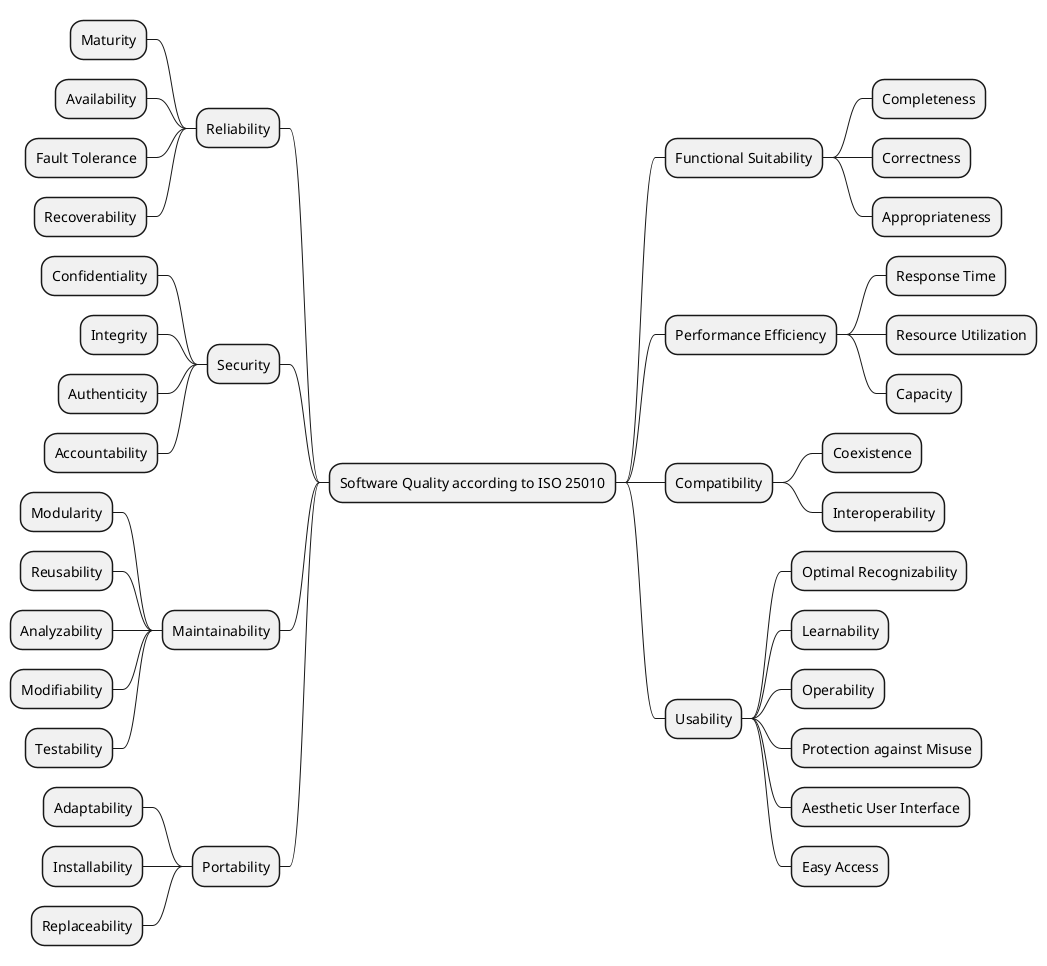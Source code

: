 @startmindmap
* Software Quality according to ISO 25010
** Functional Suitability
*** Completeness
*** Correctness
*** Appropriateness
** Performance Efficiency
*** Response Time
*** Resource Utilization
*** Capacity
** Compatibility
*** Coexistence
*** Interoperability
** Usability
*** Optimal Recognizability
*** Learnability
*** Operability
*** Protection against Misuse
*** Aesthetic User Interface
*** Easy Access
-- Reliability
--- Maturity
--- Availability
--- Fault Tolerance
--- Recoverability
-- Security
--- Confidentiality
--- Integrity
--- Authenticity
--- Accountability
-- Maintainability
--- Modularity
--- Reusability
--- Analyzability
--- Modifiability
--- Testability
-- Portability
--- Adaptability
--- Installability
--- Replaceability
@endmindmap

